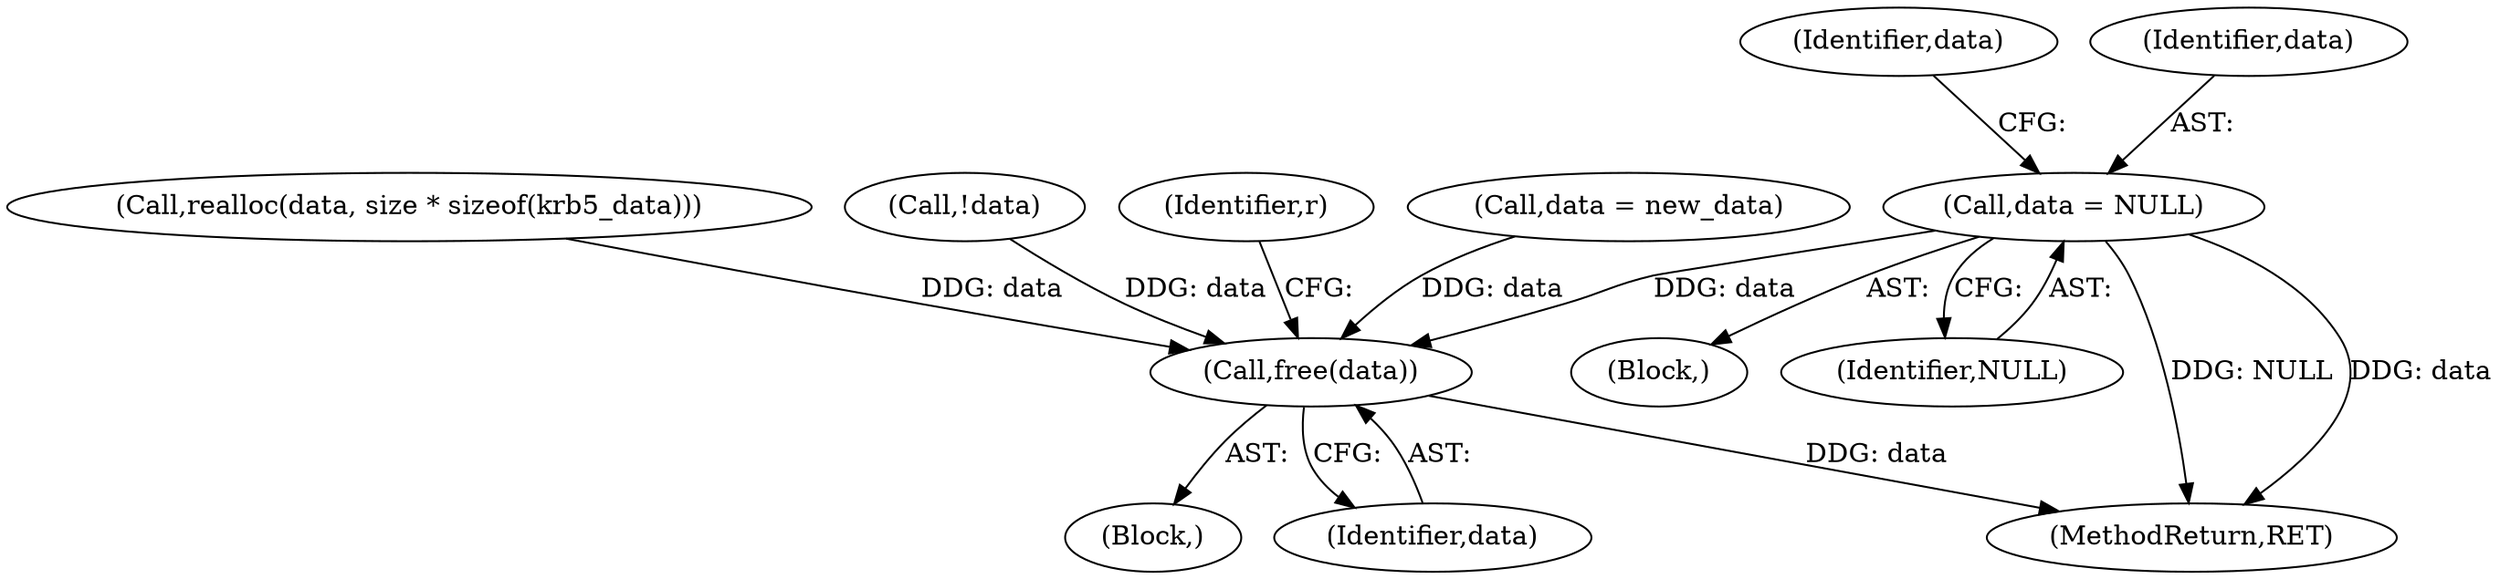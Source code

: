 digraph "0_krb5_f0c094a1b745d91ef2f9a4eae2149aac026a5789@pointer" {
"1000262" [label="(Call,data = NULL)"];
"1000280" [label="(Call,free(data))"];
"1000178" [label="(Call,realloc(data, size * sizeof(krb5_data)))"];
"1000142" [label="(Call,!data)"];
"1000231" [label="(Block,)"];
"1000280" [label="(Call,free(data))"];
"1000267" [label="(Block,)"];
"1000266" [label="(Identifier,data)"];
"1000264" [label="(Identifier,NULL)"];
"1000283" [label="(Identifier,r)"];
"1000263" [label="(Identifier,data)"];
"1000262" [label="(Call,data = NULL)"];
"1000281" [label="(Identifier,data)"];
"1000187" [label="(Call,data = new_data)"];
"1000286" [label="(MethodReturn,RET)"];
"1000262" -> "1000231"  [label="AST: "];
"1000262" -> "1000264"  [label="CFG: "];
"1000263" -> "1000262"  [label="AST: "];
"1000264" -> "1000262"  [label="AST: "];
"1000266" -> "1000262"  [label="CFG: "];
"1000262" -> "1000286"  [label="DDG: NULL"];
"1000262" -> "1000286"  [label="DDG: data"];
"1000262" -> "1000280"  [label="DDG: data"];
"1000280" -> "1000267"  [label="AST: "];
"1000280" -> "1000281"  [label="CFG: "];
"1000281" -> "1000280"  [label="AST: "];
"1000283" -> "1000280"  [label="CFG: "];
"1000280" -> "1000286"  [label="DDG: data"];
"1000187" -> "1000280"  [label="DDG: data"];
"1000178" -> "1000280"  [label="DDG: data"];
"1000142" -> "1000280"  [label="DDG: data"];
}
